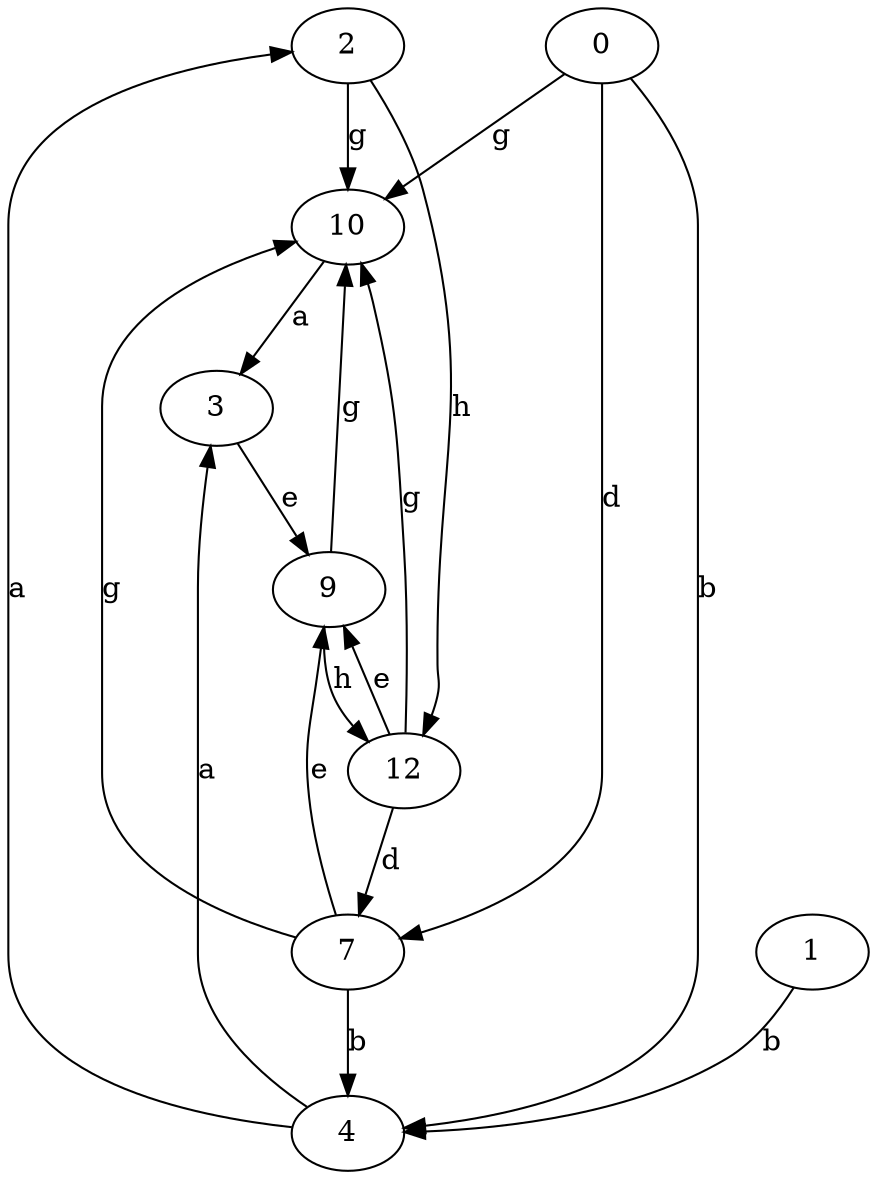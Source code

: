 strict digraph  {
2;
3;
4;
7;
0;
9;
10;
12;
1;
2 -> 10  [label=g];
2 -> 12  [label=h];
3 -> 9  [label=e];
4 -> 2  [label=a];
4 -> 3  [label=a];
7 -> 4  [label=b];
7 -> 9  [label=e];
7 -> 10  [label=g];
0 -> 4  [label=b];
0 -> 7  [label=d];
0 -> 10  [label=g];
9 -> 10  [label=g];
9 -> 12  [label=h];
10 -> 3  [label=a];
12 -> 7  [label=d];
12 -> 9  [label=e];
12 -> 10  [label=g];
1 -> 4  [label=b];
}
